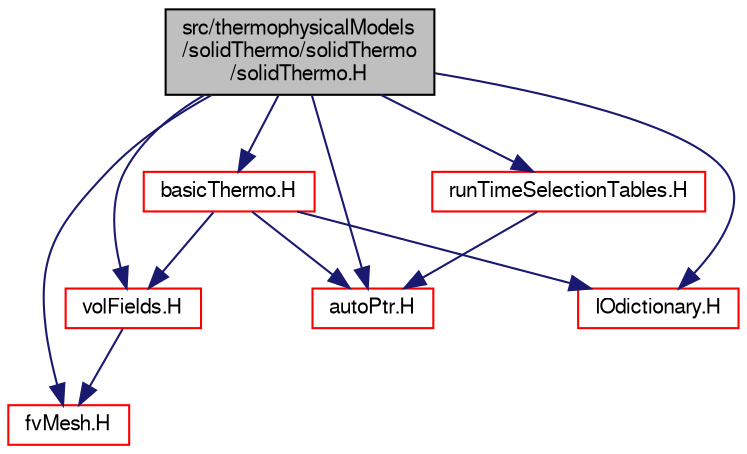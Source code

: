 digraph "src/thermophysicalModels/solidThermo/solidThermo/solidThermo.H"
{
  bgcolor="transparent";
  edge [fontname="FreeSans",fontsize="10",labelfontname="FreeSans",labelfontsize="10"];
  node [fontname="FreeSans",fontsize="10",shape=record];
  Node0 [label="src/thermophysicalModels\l/solidThermo/solidThermo\l/solidThermo.H",height=0.2,width=0.4,color="black", fillcolor="grey75", style="filled", fontcolor="black"];
  Node0 -> Node1 [color="midnightblue",fontsize="10",style="solid",fontname="FreeSans"];
  Node1 [label="volFields.H",height=0.2,width=0.4,color="red",URL="$a02750.html"];
  Node1 -> Node169 [color="midnightblue",fontsize="10",style="solid",fontname="FreeSans"];
  Node169 [label="fvMesh.H",height=0.2,width=0.4,color="red",URL="$a03533.html"];
  Node0 -> Node189 [color="midnightblue",fontsize="10",style="solid",fontname="FreeSans"];
  Node189 [label="runTimeSelectionTables.H",height=0.2,width=0.4,color="red",URL="$a09266.html",tooltip="Macros to ease declaration of run-time selection tables. "];
  Node189 -> Node50 [color="midnightblue",fontsize="10",style="solid",fontname="FreeSans"];
  Node50 [label="autoPtr.H",height=0.2,width=0.4,color="red",URL="$a11078.html"];
  Node0 -> Node169 [color="midnightblue",fontsize="10",style="solid",fontname="FreeSans"];
  Node0 -> Node288 [color="midnightblue",fontsize="10",style="solid",fontname="FreeSans"];
  Node288 [label="IOdictionary.H",height=0.2,width=0.4,color="red",URL="$a09023.html"];
  Node0 -> Node50 [color="midnightblue",fontsize="10",style="solid",fontname="FreeSans"];
  Node0 -> Node300 [color="midnightblue",fontsize="10",style="solid",fontname="FreeSans"];
  Node300 [label="basicThermo.H",height=0.2,width=0.4,color="red",URL="$a15386.html"];
  Node300 -> Node1 [color="midnightblue",fontsize="10",style="solid",fontname="FreeSans"];
  Node300 -> Node288 [color="midnightblue",fontsize="10",style="solid",fontname="FreeSans"];
  Node300 -> Node50 [color="midnightblue",fontsize="10",style="solid",fontname="FreeSans"];
}
